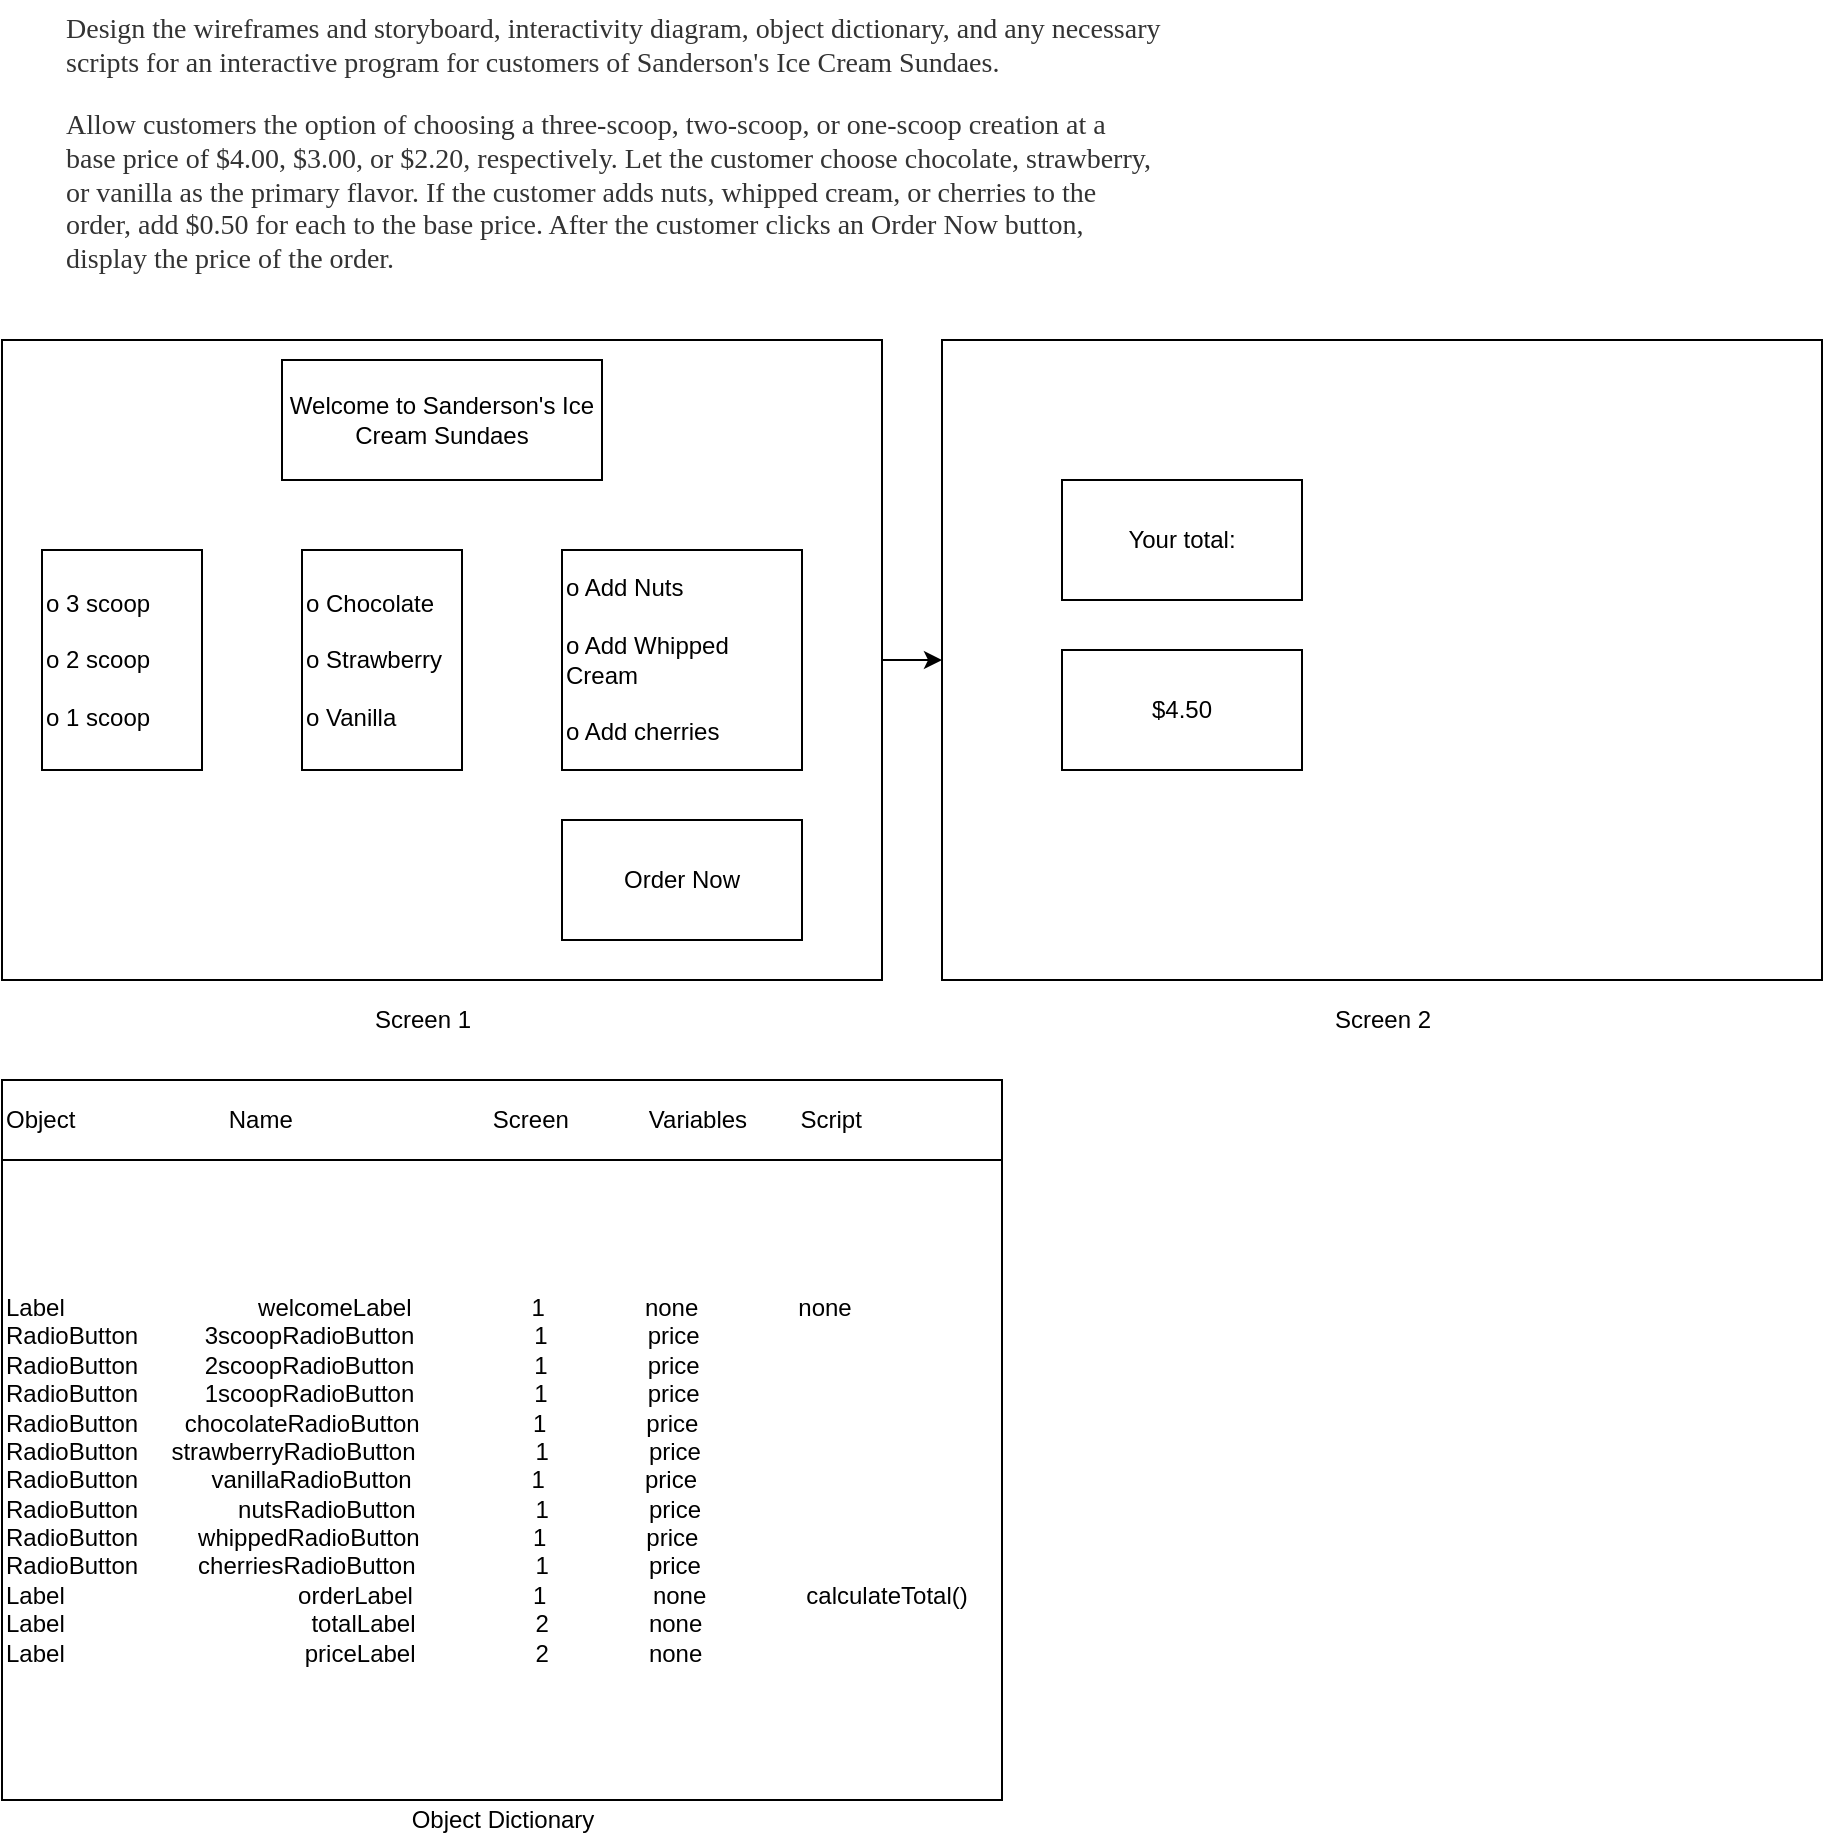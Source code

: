 <mxfile>
    <diagram id="xqYVdv5bU8yufQKgE6C2" name="Page-1">
        <mxGraphModel dx="2260" dy="705" grid="1" gridSize="10" guides="1" tooltips="1" connect="1" arrows="1" fold="1" page="1" pageScale="1" pageWidth="850" pageHeight="1100" math="0" shadow="0">
            <root>
                <mxCell id="0"/>
                <mxCell id="1" parent="0"/>
                <mxCell id="2" value="&lt;span style=&quot;color: rgb(51, 51, 51); font-family: georgia, times, &amp;quot;times new roman&amp;quot;, serif; font-size: 14px; font-style: normal; font-weight: 400; letter-spacing: normal; text-indent: 0px; text-transform: none; word-spacing: 0px; background-color: rgb(255, 255, 255); display: inline; float: none;&quot;&gt;Design the wireframes and storyboard, interactivity diagram, object dictionary, and any necessary scripts for an interactive program for customers of Sanderson's Ice Cream Sundaes.&lt;/span&gt;&lt;br style=&quot;color: rgb(51, 51, 51); font-family: georgia, times, &amp;quot;times new roman&amp;quot;, serif; font-size: 14px; font-style: normal; font-weight: 400; letter-spacing: normal; text-indent: 0px; text-transform: none; word-spacing: 0px; background-color: rgb(255, 255, 255);&quot;&gt;&lt;br style=&quot;color: rgb(51, 51, 51); font-family: georgia, times, &amp;quot;times new roman&amp;quot;, serif; font-size: 14px; font-style: normal; font-weight: 400; letter-spacing: normal; text-indent: 0px; text-transform: none; word-spacing: 0px; background-color: rgb(255, 255, 255);&quot;&gt;&lt;span style=&quot;color: rgb(51, 51, 51); font-family: georgia, times, &amp;quot;times new roman&amp;quot;, serif; font-size: 14px; font-style: normal; font-weight: 400; letter-spacing: normal; text-indent: 0px; text-transform: none; word-spacing: 0px; background-color: rgb(255, 255, 255); display: inline; float: none;&quot;&gt;Allow customers the option of choosing a three-scoop, two-scoop, or one-scoop creation at a base price of $4.00, $3.00, or $2.20, respectively. Let the customer choose chocolate, strawberry, or vanilla as the primary flavor. If the customer adds nuts, whipped cream, or cherries to the order, add $0.50 for each to the base price. After the customer clicks an Order Now button, display the price of the order.&lt;/span&gt;&lt;br style=&quot;color: rgb(51, 51, 51); font-family: georgia, times, &amp;quot;times new roman&amp;quot;, serif; font-size: 14px; font-style: normal; font-weight: 400; letter-spacing: normal; text-indent: 0px; text-transform: none; word-spacing: 0px; background-color: rgb(255, 255, 255);&quot;&gt;" style="text;whiteSpace=wrap;html=1;" parent="1" vertex="1">
                    <mxGeometry x="-20" y="40" width="550" height="150" as="geometry"/>
                </mxCell>
                <mxCell id="22" style="edgeStyle=none;html=1;entryX=0;entryY=0.5;entryDx=0;entryDy=0;" edge="1" parent="1" source="3" target="4">
                    <mxGeometry relative="1" as="geometry"/>
                </mxCell>
                <mxCell id="3" value="" style="whiteSpace=wrap;html=1;" vertex="1" parent="1">
                    <mxGeometry x="-50" y="210" width="440" height="320" as="geometry"/>
                </mxCell>
                <mxCell id="4" value="" style="whiteSpace=wrap;html=1;" vertex="1" parent="1">
                    <mxGeometry x="420" y="210" width="440" height="320" as="geometry"/>
                </mxCell>
                <mxCell id="5" value="Screen 1" style="text;html=1;align=center;verticalAlign=middle;resizable=0;points=[];autosize=1;strokeColor=none;fillColor=none;" vertex="1" parent="1">
                    <mxGeometry x="130" y="540" width="60" height="20" as="geometry"/>
                </mxCell>
                <mxCell id="6" value="Screen 2" style="text;html=1;align=center;verticalAlign=middle;resizable=0;points=[];autosize=1;strokeColor=none;fillColor=none;" vertex="1" parent="1">
                    <mxGeometry x="610" y="540" width="60" height="20" as="geometry"/>
                </mxCell>
                <mxCell id="7" value="Label&amp;nbsp; &amp;nbsp; &amp;nbsp; &amp;nbsp; &amp;nbsp; &amp;nbsp; &amp;nbsp; &amp;nbsp; &amp;nbsp; &amp;nbsp; &amp;nbsp; &amp;nbsp; &amp;nbsp; &amp;nbsp; &amp;nbsp;welcomeLabel&amp;nbsp; &amp;nbsp; &amp;nbsp; &amp;nbsp; &amp;nbsp; &amp;nbsp; &amp;nbsp; &amp;nbsp; &amp;nbsp; 1&amp;nbsp; &amp;nbsp; &amp;nbsp; &amp;nbsp; &amp;nbsp; &amp;nbsp; &amp;nbsp; &amp;nbsp;none&amp;nbsp; &amp;nbsp; &amp;nbsp; &amp;nbsp; &amp;nbsp; &amp;nbsp; &amp;nbsp; &amp;nbsp;none&lt;br&gt;RadioButton&amp;nbsp; &amp;nbsp; &amp;nbsp; &amp;nbsp; &amp;nbsp; 3scoopRadioButton&amp;nbsp; &amp;nbsp; &amp;nbsp; &amp;nbsp; &amp;nbsp; &amp;nbsp; &amp;nbsp; &amp;nbsp; &amp;nbsp; 1&amp;nbsp; &amp;nbsp; &amp;nbsp; &amp;nbsp; &amp;nbsp; &amp;nbsp; &amp;nbsp; &amp;nbsp;price&lt;br&gt;RadioButton&amp;nbsp; &amp;nbsp; &amp;nbsp; &amp;nbsp; &amp;nbsp; 2scoopRadioButton&amp;nbsp; &amp;nbsp; &amp;nbsp; &amp;nbsp; &amp;nbsp; &amp;nbsp; &amp;nbsp; &amp;nbsp; &amp;nbsp; 1&amp;nbsp; &amp;nbsp; &amp;nbsp; &amp;nbsp; &amp;nbsp; &amp;nbsp; &amp;nbsp; &amp;nbsp;price&lt;br&gt;RadioButton&amp;nbsp; &amp;nbsp; &amp;nbsp; &amp;nbsp; &amp;nbsp; 1scoopRadioButton&amp;nbsp; &amp;nbsp; &amp;nbsp; &amp;nbsp; &amp;nbsp; &amp;nbsp; &amp;nbsp; &amp;nbsp; &amp;nbsp; 1&amp;nbsp; &amp;nbsp; &amp;nbsp; &amp;nbsp; &amp;nbsp; &amp;nbsp; &amp;nbsp; &amp;nbsp;price&lt;br&gt;RadioButton&amp;nbsp; &amp;nbsp; &amp;nbsp; &amp;nbsp;chocolateRadioButton&amp;nbsp; &amp;nbsp; &amp;nbsp; &amp;nbsp; &amp;nbsp; &amp;nbsp; &amp;nbsp; &amp;nbsp; &amp;nbsp;1&amp;nbsp; &amp;nbsp; &amp;nbsp; &amp;nbsp; &amp;nbsp; &amp;nbsp; &amp;nbsp; &amp;nbsp;price&lt;br&gt;RadioButton&amp;nbsp; &amp;nbsp; &amp;nbsp;strawberryRadioButton&amp;nbsp; &amp;nbsp; &amp;nbsp; &amp;nbsp; &amp;nbsp; &amp;nbsp; &amp;nbsp; &amp;nbsp; &amp;nbsp; 1&amp;nbsp; &amp;nbsp; &amp;nbsp; &amp;nbsp; &amp;nbsp; &amp;nbsp; &amp;nbsp; &amp;nbsp;price&lt;br&gt;RadioButton&amp;nbsp; &amp;nbsp; &amp;nbsp; &amp;nbsp; &amp;nbsp; &amp;nbsp;vanillaRadioButton&amp;nbsp; &amp;nbsp; &amp;nbsp; &amp;nbsp; &amp;nbsp; &amp;nbsp; &amp;nbsp; &amp;nbsp; &amp;nbsp; 1&amp;nbsp; &amp;nbsp; &amp;nbsp; &amp;nbsp; &amp;nbsp; &amp;nbsp; &amp;nbsp; &amp;nbsp;price&lt;br&gt;RadioButton&amp;nbsp; &amp;nbsp; &amp;nbsp; &amp;nbsp; &amp;nbsp; &amp;nbsp; &amp;nbsp; &amp;nbsp;nutsRadioButton&amp;nbsp; &amp;nbsp; &amp;nbsp; &amp;nbsp; &amp;nbsp; &amp;nbsp; &amp;nbsp; &amp;nbsp; &amp;nbsp; 1&amp;nbsp; &amp;nbsp; &amp;nbsp; &amp;nbsp; &amp;nbsp; &amp;nbsp; &amp;nbsp; &amp;nbsp;price&lt;br&gt;RadioButton&amp;nbsp; &amp;nbsp; &amp;nbsp; &amp;nbsp; &amp;nbsp;whippedRadioButton&amp;nbsp; &amp;nbsp; &amp;nbsp; &amp;nbsp; &amp;nbsp; &amp;nbsp; &amp;nbsp; &amp;nbsp; &amp;nbsp;1&amp;nbsp; &amp;nbsp; &amp;nbsp; &amp;nbsp; &amp;nbsp; &amp;nbsp; &amp;nbsp; &amp;nbsp;price&lt;br&gt;RadioButton&amp;nbsp; &amp;nbsp; &amp;nbsp; &amp;nbsp; &amp;nbsp;cherriesRadioButton&amp;nbsp; &amp;nbsp; &amp;nbsp; &amp;nbsp; &amp;nbsp; &amp;nbsp; &amp;nbsp; &amp;nbsp; &amp;nbsp; 1&amp;nbsp; &amp;nbsp; &amp;nbsp; &amp;nbsp; &amp;nbsp; &amp;nbsp; &amp;nbsp; &amp;nbsp;price&lt;br&gt;Label&amp;nbsp; &amp;nbsp; &amp;nbsp; &amp;nbsp; &amp;nbsp; &amp;nbsp; &amp;nbsp; &amp;nbsp; &amp;nbsp; &amp;nbsp; &amp;nbsp; &amp;nbsp; &amp;nbsp; &amp;nbsp; &amp;nbsp; &amp;nbsp; &amp;nbsp; &amp;nbsp;orderLabel&amp;nbsp; &amp;nbsp; &amp;nbsp; &amp;nbsp; &amp;nbsp; &amp;nbsp; &amp;nbsp; &amp;nbsp; &amp;nbsp; 1&amp;nbsp; &amp;nbsp; &amp;nbsp; &amp;nbsp; &amp;nbsp; &amp;nbsp; &amp;nbsp; &amp;nbsp; none&amp;nbsp; &amp;nbsp; &amp;nbsp; &amp;nbsp; &amp;nbsp; &amp;nbsp; &amp;nbsp; &amp;nbsp;calculateTotal()&lt;br&gt;Label&amp;nbsp; &amp;nbsp; &amp;nbsp; &amp;nbsp; &amp;nbsp; &amp;nbsp; &amp;nbsp; &amp;nbsp; &amp;nbsp; &amp;nbsp; &amp;nbsp; &amp;nbsp; &amp;nbsp; &amp;nbsp; &amp;nbsp; &amp;nbsp; &amp;nbsp; &amp;nbsp; &amp;nbsp;totalLabel&amp;nbsp; &amp;nbsp; &amp;nbsp; &amp;nbsp; &amp;nbsp; &amp;nbsp; &amp;nbsp; &amp;nbsp; &amp;nbsp; 2&amp;nbsp; &amp;nbsp; &amp;nbsp; &amp;nbsp; &amp;nbsp; &amp;nbsp; &amp;nbsp; &amp;nbsp;none&lt;br&gt;Label&amp;nbsp; &amp;nbsp; &amp;nbsp; &amp;nbsp; &amp;nbsp; &amp;nbsp; &amp;nbsp; &amp;nbsp; &amp;nbsp; &amp;nbsp; &amp;nbsp; &amp;nbsp; &amp;nbsp; &amp;nbsp; &amp;nbsp; &amp;nbsp; &amp;nbsp; &amp;nbsp; priceLabel&amp;nbsp; &amp;nbsp; &amp;nbsp; &amp;nbsp; &amp;nbsp; &amp;nbsp; &amp;nbsp; &amp;nbsp; &amp;nbsp; 2&amp;nbsp; &amp;nbsp; &amp;nbsp; &amp;nbsp; &amp;nbsp; &amp;nbsp; &amp;nbsp; &amp;nbsp;none" style="whiteSpace=wrap;html=1;align=left;" vertex="1" parent="1">
                    <mxGeometry x="-50" y="620" width="500" height="320" as="geometry"/>
                </mxCell>
                <mxCell id="8" value="Object&amp;nbsp; &amp;nbsp; &amp;nbsp; &amp;nbsp; &amp;nbsp; &amp;nbsp; &amp;nbsp; &amp;nbsp; &amp;nbsp; &amp;nbsp; &amp;nbsp; &amp;nbsp;Name&amp;nbsp; &amp;nbsp; &amp;nbsp; &amp;nbsp; &amp;nbsp; &amp;nbsp; &amp;nbsp; &amp;nbsp; &amp;nbsp; &amp;nbsp; &amp;nbsp; &amp;nbsp; &amp;nbsp; &amp;nbsp; &amp;nbsp; Screen&amp;nbsp; &amp;nbsp; &amp;nbsp; &amp;nbsp; &amp;nbsp; &amp;nbsp; Variables&amp;nbsp; &amp;nbsp; &amp;nbsp; &amp;nbsp; Script" style="whiteSpace=wrap;html=1;align=left;" vertex="1" parent="1">
                    <mxGeometry x="-50" y="580" width="500" height="40" as="geometry"/>
                </mxCell>
                <mxCell id="10" value="o 3 scoop&lt;br&gt;&lt;br&gt;o 2 scoop&amp;nbsp;&lt;br&gt;&lt;br&gt;o 1 scoop" style="whiteSpace=wrap;html=1;align=left;" vertex="1" parent="1">
                    <mxGeometry x="-30" y="315" width="80" height="110" as="geometry"/>
                </mxCell>
                <mxCell id="11" value="o Chocolate&lt;br&gt;&lt;br&gt;o Strawberry&amp;nbsp;&lt;br&gt;&lt;br&gt;o Vanilla" style="whiteSpace=wrap;html=1;align=left;" vertex="1" parent="1">
                    <mxGeometry x="100" y="315" width="80" height="110" as="geometry"/>
                </mxCell>
                <mxCell id="12" value="Order Now" style="whiteSpace=wrap;html=1;" vertex="1" parent="1">
                    <mxGeometry x="230" y="450" width="120" height="60" as="geometry"/>
                </mxCell>
                <mxCell id="14" value="Welcome to Sanderson's Ice Cream Sundaes" style="whiteSpace=wrap;html=1;" vertex="1" parent="1">
                    <mxGeometry x="90" y="220" width="160" height="60" as="geometry"/>
                </mxCell>
                <mxCell id="15" value="o Add Nuts&lt;br&gt;&lt;br&gt;o Add Whipped Cream&amp;nbsp;&lt;br&gt;&lt;br&gt;o Add cherries" style="whiteSpace=wrap;html=1;align=left;" vertex="1" parent="1">
                    <mxGeometry x="230" y="315" width="120" height="110" as="geometry"/>
                </mxCell>
                <mxCell id="17" value="Your total:&lt;span style=&quot;color: rgba(0 , 0 , 0 , 0) ; font-family: monospace ; font-size: 0px&quot;&gt;%3CmxGraphModel%3E%3Croot%3E%3CmxCell%20id%3D%220%22%2F%3E%3CmxCell%20id%3D%221%22%20parent%3D%220%22%2F%3E%3CmxCell%20id%3D%222%22%20value%3D%22o%20Chocolate%26lt%3Bbr%26gt%3B%26lt%3Bbr%26gt%3Bo%20Strawberry%26amp%3Bnbsp%3B%26lt%3Bbr%26gt%3B%26lt%3Bbr%26gt%3Bo%20Vanilla%22%20style%3D%22whiteSpace%3Dwrap%3Bhtml%3D1%3Balign%3Dleft%3B%22%20vertex%3D%221%22%20parent%3D%221%22%3E%3CmxGeometry%20x%3D%22100%22%20y%3D%22315%22%20width%3D%2280%22%20height%3D%22110%22%20as%3D%22geometry%22%2F%3E%3C%2FmxCell%3E%3C%2Froot%3E%3C%2FmxGraphModel%3E&lt;/span&gt;&lt;span style=&quot;color: rgba(0 , 0 , 0 , 0) ; font-family: monospace ; font-size: 0px&quot;&gt;%3CmxGraphModel%3E%3Croot%3E%3CmxCell%20id%3D%220%22%2F%3E%3CmxCell%20id%3D%221%22%20parent%3D%220%22%2F%3E%3CmxCell%20id%3D%222%22%20value%3D%22o%20Chocolate%26lt%3Bbr%26gt%3B%26lt%3Bbr%26gt%3Bo%20Strawberry%26amp%3Bnbsp%3B%26lt%3Bbr%26gt%3B%26lt%3Bbr%26gt%3Bo%20Vanilla%22%20style%3D%22whiteSpace%3Dwrap%3Bhtml%3D1%3Balign%3Dleft%3B%22%20vertex%3D%221%22%20parent%3D%221%22%3E%3CmxGeometry%20x%3D%22100%22%20y%3D%22315%22%20width%3D%2280%22%20height%3D%22110%22%20as%3D%22geometry%22%2F%3E%3C%2FmxCell%3E%3C%2Froot%3E%3C%2FmxGraphModel%3E&lt;/span&gt;" style="whiteSpace=wrap;html=1;" vertex="1" parent="1">
                    <mxGeometry x="480" y="280" width="120" height="60" as="geometry"/>
                </mxCell>
                <mxCell id="18" value="$4.50" style="whiteSpace=wrap;html=1;" vertex="1" parent="1">
                    <mxGeometry x="480" y="365" width="120" height="60" as="geometry"/>
                </mxCell>
                <mxCell id="20" value="Object Dictionary" style="text;html=1;align=center;verticalAlign=middle;resizable=0;points=[];autosize=1;strokeColor=none;fillColor=none;" vertex="1" parent="1">
                    <mxGeometry x="145" y="940" width="110" height="20" as="geometry"/>
                </mxCell>
            </root>
        </mxGraphModel>
    </diagram>
</mxfile>